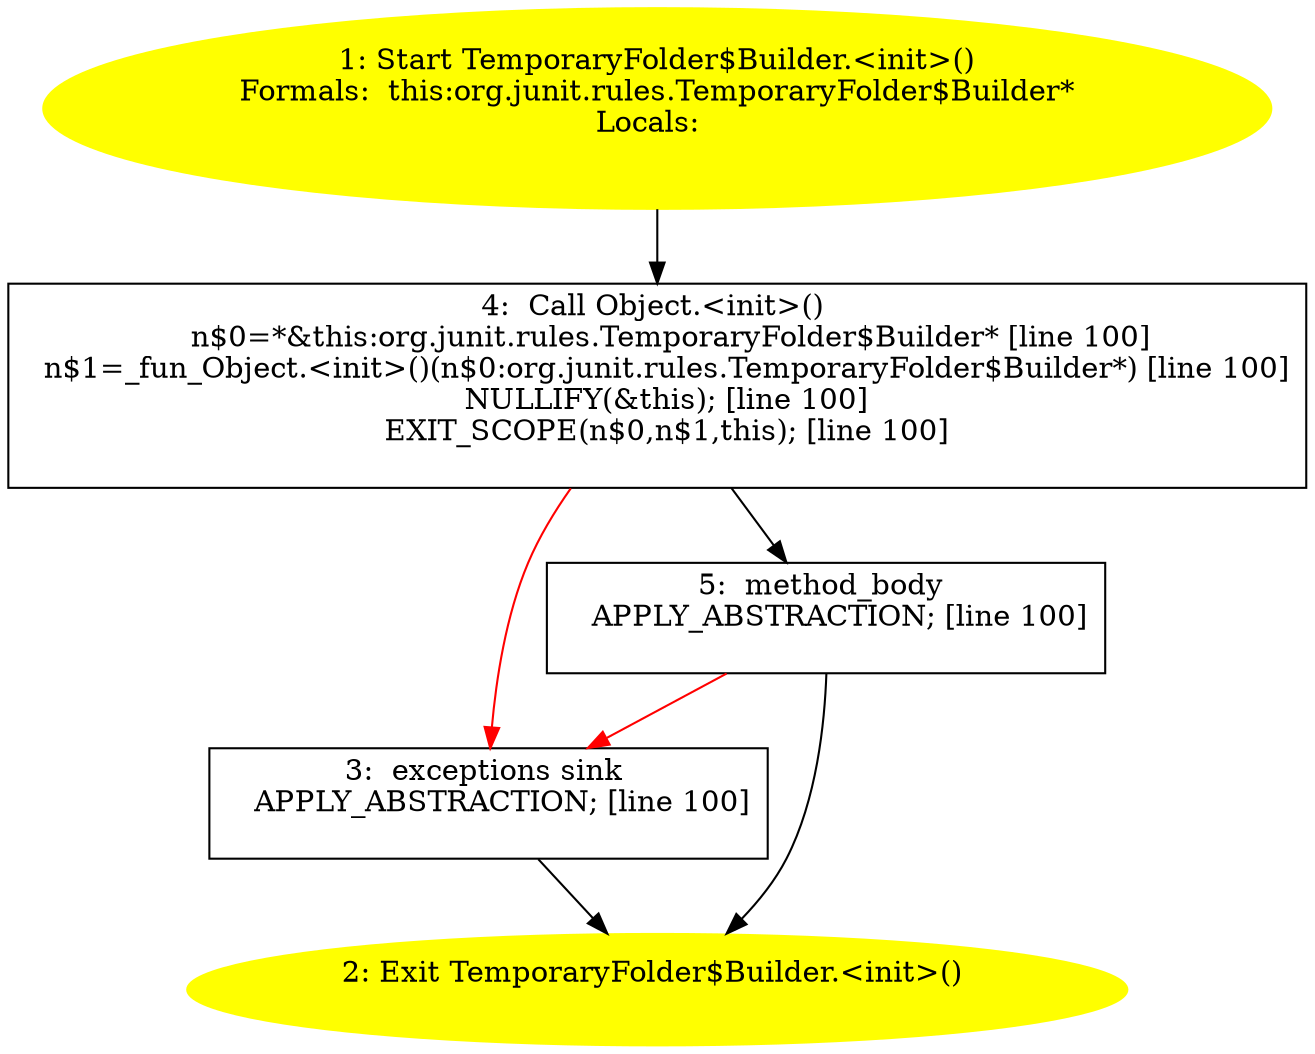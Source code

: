 /* @generated */
digraph cfg {
"org.junit.rules.TemporaryFolder$Builder.<init>().4f791015a63d1e63c6e0014cf3f759ae_1" [label="1: Start TemporaryFolder$Builder.<init>()\nFormals:  this:org.junit.rules.TemporaryFolder$Builder*\nLocals:  \n  " color=yellow style=filled]
	

	 "org.junit.rules.TemporaryFolder$Builder.<init>().4f791015a63d1e63c6e0014cf3f759ae_1" -> "org.junit.rules.TemporaryFolder$Builder.<init>().4f791015a63d1e63c6e0014cf3f759ae_4" ;
"org.junit.rules.TemporaryFolder$Builder.<init>().4f791015a63d1e63c6e0014cf3f759ae_2" [label="2: Exit TemporaryFolder$Builder.<init>() \n  " color=yellow style=filled]
	

"org.junit.rules.TemporaryFolder$Builder.<init>().4f791015a63d1e63c6e0014cf3f759ae_3" [label="3:  exceptions sink \n   APPLY_ABSTRACTION; [line 100]\n " shape="box"]
	

	 "org.junit.rules.TemporaryFolder$Builder.<init>().4f791015a63d1e63c6e0014cf3f759ae_3" -> "org.junit.rules.TemporaryFolder$Builder.<init>().4f791015a63d1e63c6e0014cf3f759ae_2" ;
"org.junit.rules.TemporaryFolder$Builder.<init>().4f791015a63d1e63c6e0014cf3f759ae_4" [label="4:  Call Object.<init>() \n   n$0=*&this:org.junit.rules.TemporaryFolder$Builder* [line 100]\n  n$1=_fun_Object.<init>()(n$0:org.junit.rules.TemporaryFolder$Builder*) [line 100]\n  NULLIFY(&this); [line 100]\n  EXIT_SCOPE(n$0,n$1,this); [line 100]\n " shape="box"]
	

	 "org.junit.rules.TemporaryFolder$Builder.<init>().4f791015a63d1e63c6e0014cf3f759ae_4" -> "org.junit.rules.TemporaryFolder$Builder.<init>().4f791015a63d1e63c6e0014cf3f759ae_5" ;
	 "org.junit.rules.TemporaryFolder$Builder.<init>().4f791015a63d1e63c6e0014cf3f759ae_4" -> "org.junit.rules.TemporaryFolder$Builder.<init>().4f791015a63d1e63c6e0014cf3f759ae_3" [color="red" ];
"org.junit.rules.TemporaryFolder$Builder.<init>().4f791015a63d1e63c6e0014cf3f759ae_5" [label="5:  method_body \n   APPLY_ABSTRACTION; [line 100]\n " shape="box"]
	

	 "org.junit.rules.TemporaryFolder$Builder.<init>().4f791015a63d1e63c6e0014cf3f759ae_5" -> "org.junit.rules.TemporaryFolder$Builder.<init>().4f791015a63d1e63c6e0014cf3f759ae_2" ;
	 "org.junit.rules.TemporaryFolder$Builder.<init>().4f791015a63d1e63c6e0014cf3f759ae_5" -> "org.junit.rules.TemporaryFolder$Builder.<init>().4f791015a63d1e63c6e0014cf3f759ae_3" [color="red" ];
}
